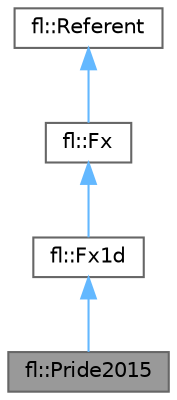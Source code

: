 digraph "fl::Pride2015"
{
 // INTERACTIVE_SVG=YES
 // LATEX_PDF_SIZE
  bgcolor="transparent";
  edge [fontname=Helvetica,fontsize=10,labelfontname=Helvetica,labelfontsize=10];
  node [fontname=Helvetica,fontsize=10,shape=box,height=0.2,width=0.4];
  Node1 [id="Node000001",label="fl::Pride2015",height=0.2,width=0.4,color="gray40", fillcolor="grey60", style="filled", fontcolor="black",tooltip=" "];
  Node2 -> Node1 [id="edge1_Node000001_Node000002",dir="back",color="steelblue1",style="solid",tooltip=" "];
  Node2 [id="Node000002",label="fl::Fx1d",height=0.2,width=0.4,color="gray40", fillcolor="white", style="filled",URL="$d4/d1c/classfl_1_1_fx1d.html",tooltip=" "];
  Node3 -> Node2 [id="edge2_Node000002_Node000003",dir="back",color="steelblue1",style="solid",tooltip=" "];
  Node3 [id="Node000003",label="fl::Fx",height=0.2,width=0.4,color="gray40", fillcolor="white", style="filled",URL="$da/d5d/classfl_1_1_fx.html",tooltip=" "];
  Node4 -> Node3 [id="edge3_Node000003_Node000004",dir="back",color="steelblue1",style="solid",tooltip=" "];
  Node4 [id="Node000004",label="fl::Referent",height=0.2,width=0.4,color="gray40", fillcolor="white", style="filled",URL="$d6/d16/classfl_1_1_referent.html",tooltip=" "];
}
